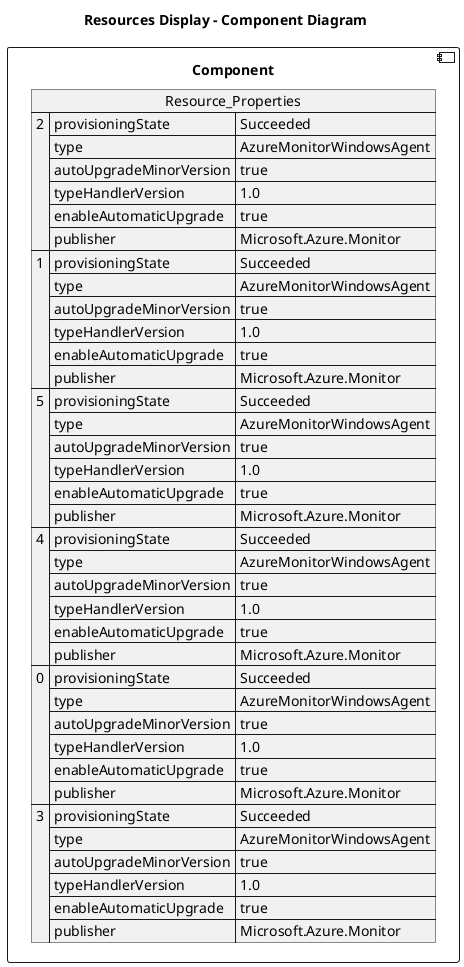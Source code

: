 @startuml

title Resources Display - Component Diagram

component Component {

json  Resource_Properties {
  "2": {
    "provisioningState": "Succeeded",
    "type": "AzureMonitorWindowsAgent",
    "autoUpgradeMinorVersion": true,
    "typeHandlerVersion": "1.0",
    "enableAutomaticUpgrade": true,
    "publisher": "Microsoft.Azure.Monitor"
  },
  "1": {
    "provisioningState": "Succeeded",
    "type": "AzureMonitorWindowsAgent",
    "autoUpgradeMinorVersion": true,
    "typeHandlerVersion": "1.0",
    "enableAutomaticUpgrade": true,
    "publisher": "Microsoft.Azure.Monitor"
  },
  "5": {
    "provisioningState": "Succeeded",
    "type": "AzureMonitorWindowsAgent",
    "autoUpgradeMinorVersion": true,
    "typeHandlerVersion": "1.0",
    "enableAutomaticUpgrade": true,
    "publisher": "Microsoft.Azure.Monitor"
  },
  "4": {
    "provisioningState": "Succeeded",
    "type": "AzureMonitorWindowsAgent",
    "autoUpgradeMinorVersion": true,
    "typeHandlerVersion": "1.0",
    "enableAutomaticUpgrade": true,
    "publisher": "Microsoft.Azure.Monitor"
  },
  "0": {
    "provisioningState": "Succeeded",
    "type": "AzureMonitorWindowsAgent",
    "autoUpgradeMinorVersion": true,
    "typeHandlerVersion": "1.0",
    "enableAutomaticUpgrade": true,
    "publisher": "Microsoft.Azure.Monitor"
  },
  "3": {
    "provisioningState": "Succeeded",
    "type": "AzureMonitorWindowsAgent",
    "autoUpgradeMinorVersion": true,
    "typeHandlerVersion": "1.0",
    "enableAutomaticUpgrade": true,
    "publisher": "Microsoft.Azure.Monitor"
  }
}
}
@enduml
